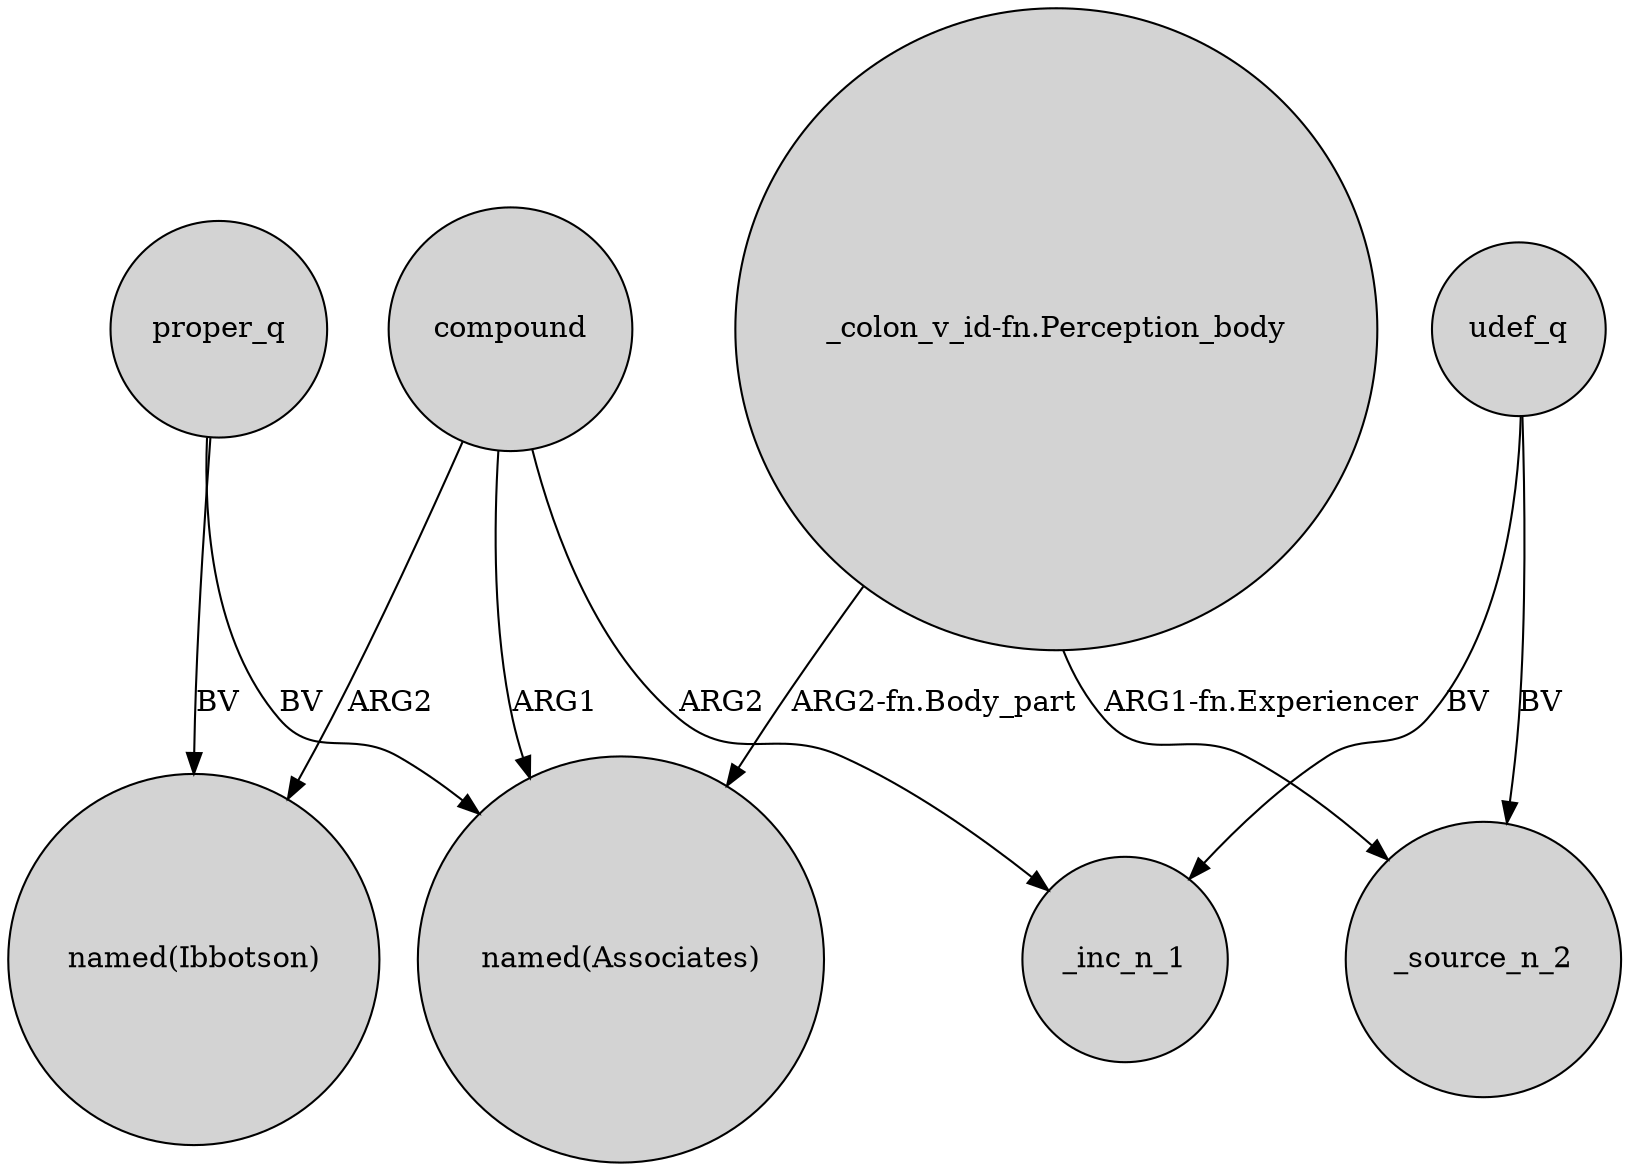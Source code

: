 digraph {
	node [shape=circle style=filled]
	proper_q -> "named(Ibbotson)" [label=BV]
	compound -> "named(Associates)" [label=ARG1]
	compound -> "named(Ibbotson)" [label=ARG2]
	"_colon_v_id-fn.Perception_body" -> _source_n_2 [label="ARG1-fn.Experiencer"]
	udef_q -> _inc_n_1 [label=BV]
	proper_q -> "named(Associates)" [label=BV]
	udef_q -> _source_n_2 [label=BV]
	compound -> _inc_n_1 [label=ARG2]
	"_colon_v_id-fn.Perception_body" -> "named(Associates)" [label="ARG2-fn.Body_part"]
}
